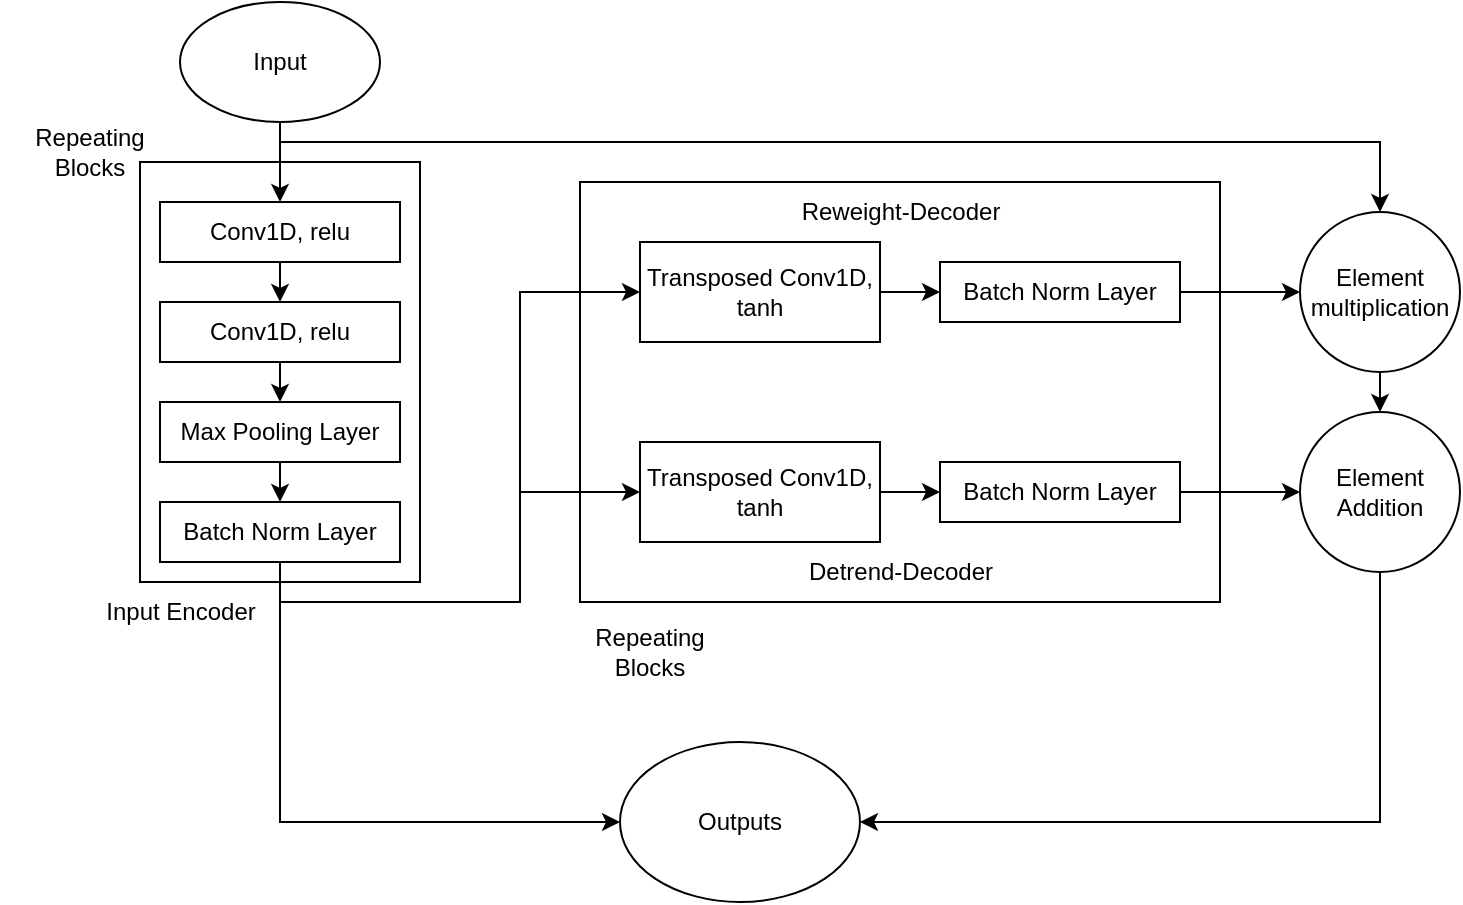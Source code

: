 <mxfile version="20.6.0" type="device"><diagram id="jW9Gw40NF_8DKSkPJpkj" name="Page-1"><mxGraphModel dx="1420" dy="1137" grid="1" gridSize="10" guides="1" tooltips="1" connect="1" arrows="1" fold="1" page="1" pageScale="1" pageWidth="850" pageHeight="1100" math="0" shadow="0"><root><mxCell id="0"/><mxCell id="1" parent="0"/><mxCell id="L0biOJr5DsiMiY9zY9Z5-3" style="edgeStyle=orthogonalEdgeStyle;rounded=0;orthogonalLoop=1;jettySize=auto;html=1;exitX=0.5;exitY=1;exitDx=0;exitDy=0;entryX=0.5;entryY=0;entryDx=0;entryDy=0;" parent="1" source="L0biOJr5DsiMiY9zY9Z5-1" target="L0biOJr5DsiMiY9zY9Z5-2" edge="1"><mxGeometry relative="1" as="geometry"/></mxCell><mxCell id="dCBWwSxwfOPo7E4ex9Pr-9" style="edgeStyle=orthogonalEdgeStyle;rounded=0;orthogonalLoop=1;jettySize=auto;html=1;exitX=0.5;exitY=1;exitDx=0;exitDy=0;" edge="1" parent="1" source="L0biOJr5DsiMiY9zY9Z5-1" target="i3F8fmulksTvUErpnrvE-8"><mxGeometry relative="1" as="geometry"><Array as="points"><mxPoint x="330" y="140"/><mxPoint x="880" y="140"/></Array></mxGeometry></mxCell><mxCell id="L0biOJr5DsiMiY9zY9Z5-1" value="Input" style="ellipse;whiteSpace=wrap;html=1;" parent="1" vertex="1"><mxGeometry x="280" y="70" width="100" height="60" as="geometry"/></mxCell><mxCell id="EJ4WbR5WMHNqQKE8ulVT-1" style="edgeStyle=orthogonalEdgeStyle;rounded=0;orthogonalLoop=1;jettySize=auto;html=1;exitX=0.5;exitY=1;exitDx=0;exitDy=0;entryX=0.5;entryY=0;entryDx=0;entryDy=0;" parent="1" source="L0biOJr5DsiMiY9zY9Z5-2" target="L0biOJr5DsiMiY9zY9Z5-4" edge="1"><mxGeometry relative="1" as="geometry"/></mxCell><mxCell id="L0biOJr5DsiMiY9zY9Z5-2" value="Conv1D, relu" style="rounded=0;whiteSpace=wrap;html=1;" parent="1" vertex="1"><mxGeometry x="270" y="170" width="120" height="30" as="geometry"/></mxCell><mxCell id="EJ4WbR5WMHNqQKE8ulVT-5" style="edgeStyle=orthogonalEdgeStyle;rounded=0;orthogonalLoop=1;jettySize=auto;html=1;exitX=0.5;exitY=1;exitDx=0;exitDy=0;entryX=0.5;entryY=0;entryDx=0;entryDy=0;fontSize=12;" parent="1" source="L0biOJr5DsiMiY9zY9Z5-4" target="EJ4WbR5WMHNqQKE8ulVT-4" edge="1"><mxGeometry relative="1" as="geometry"/></mxCell><mxCell id="L0biOJr5DsiMiY9zY9Z5-4" value="Conv1D, relu" style="rounded=0;whiteSpace=wrap;html=1;" parent="1" vertex="1"><mxGeometry x="270" y="220" width="120" height="30" as="geometry"/></mxCell><mxCell id="EJ4WbR5WMHNqQKE8ulVT-7" style="edgeStyle=orthogonalEdgeStyle;rounded=0;orthogonalLoop=1;jettySize=auto;html=1;exitX=0.5;exitY=1;exitDx=0;exitDy=0;entryX=0.5;entryY=0;entryDx=0;entryDy=0;fontSize=12;" parent="1" source="EJ4WbR5WMHNqQKE8ulVT-4" target="EJ4WbR5WMHNqQKE8ulVT-6" edge="1"><mxGeometry relative="1" as="geometry"/></mxCell><mxCell id="EJ4WbR5WMHNqQKE8ulVT-4" value="Max Pooling Layer" style="rounded=0;whiteSpace=wrap;html=1;fontSize=12;" parent="1" vertex="1"><mxGeometry x="270" y="270" width="120" height="30" as="geometry"/></mxCell><mxCell id="dCBWwSxwfOPo7E4ex9Pr-3" style="edgeStyle=orthogonalEdgeStyle;rounded=0;orthogonalLoop=1;jettySize=auto;html=1;exitX=0.5;exitY=1;exitDx=0;exitDy=0;entryX=0;entryY=0.5;entryDx=0;entryDy=0;" edge="1" parent="1" source="EJ4WbR5WMHNqQKE8ulVT-6" target="i3F8fmulksTvUErpnrvE-1"><mxGeometry relative="1" as="geometry"/></mxCell><mxCell id="dCBWwSxwfOPo7E4ex9Pr-7" style="edgeStyle=orthogonalEdgeStyle;rounded=0;orthogonalLoop=1;jettySize=auto;html=1;exitX=0.5;exitY=1;exitDx=0;exitDy=0;entryX=0;entryY=0.5;entryDx=0;entryDy=0;" edge="1" parent="1" source="EJ4WbR5WMHNqQKE8ulVT-6" target="dCBWwSxwfOPo7E4ex9Pr-5"><mxGeometry relative="1" as="geometry"/></mxCell><mxCell id="dCBWwSxwfOPo7E4ex9Pr-14" style="edgeStyle=orthogonalEdgeStyle;rounded=0;orthogonalLoop=1;jettySize=auto;html=1;exitX=0.5;exitY=1;exitDx=0;exitDy=0;entryX=0;entryY=0.5;entryDx=0;entryDy=0;" edge="1" parent="1" source="EJ4WbR5WMHNqQKE8ulVT-6" target="kVPhuUNQzlmePS05HVAB-15"><mxGeometry relative="1" as="geometry"/></mxCell><mxCell id="EJ4WbR5WMHNqQKE8ulVT-6" value="Batch Norm Layer" style="rounded=0;whiteSpace=wrap;html=1;fontSize=12;" parent="1" vertex="1"><mxGeometry x="270" y="320" width="120" height="30" as="geometry"/></mxCell><mxCell id="EJ4WbR5WMHNqQKE8ulVT-17" value="Repeating Blocks" style="text;html=1;strokeColor=none;fillColor=none;align=center;verticalAlign=middle;whiteSpace=wrap;rounded=0;labelBackgroundColor=none;fontSize=12;" parent="1" vertex="1"><mxGeometry x="190" y="130" width="90" height="30" as="geometry"/></mxCell><mxCell id="dCBWwSxwfOPo7E4ex9Pr-1" style="edgeStyle=orthogonalEdgeStyle;rounded=0;orthogonalLoop=1;jettySize=auto;html=1;exitX=1;exitY=0.5;exitDx=0;exitDy=0;entryX=0;entryY=0.5;entryDx=0;entryDy=0;" edge="1" parent="1" source="i3F8fmulksTvUErpnrvE-1" target="i3F8fmulksTvUErpnrvE-5"><mxGeometry relative="1" as="geometry"/></mxCell><mxCell id="i3F8fmulksTvUErpnrvE-1" value="Transposed Conv1D, tanh" style="rounded=0;whiteSpace=wrap;html=1;labelBackgroundColor=none;fontSize=12;fillColor=default;" parent="1" vertex="1"><mxGeometry x="510" y="190" width="120" height="50" as="geometry"/></mxCell><mxCell id="dCBWwSxwfOPo7E4ex9Pr-8" style="edgeStyle=orthogonalEdgeStyle;rounded=0;orthogonalLoop=1;jettySize=auto;html=1;entryX=0;entryY=0.5;entryDx=0;entryDy=0;" edge="1" parent="1" source="i3F8fmulksTvUErpnrvE-5" target="i3F8fmulksTvUErpnrvE-8"><mxGeometry relative="1" as="geometry"/></mxCell><mxCell id="i3F8fmulksTvUErpnrvE-5" value="Batch Norm Layer" style="rounded=0;whiteSpace=wrap;html=1;fontSize=12;" parent="1" vertex="1"><mxGeometry x="660" y="200" width="120" height="30" as="geometry"/></mxCell><mxCell id="dCBWwSxwfOPo7E4ex9Pr-11" style="edgeStyle=orthogonalEdgeStyle;rounded=0;orthogonalLoop=1;jettySize=auto;html=1;exitX=0.5;exitY=1;exitDx=0;exitDy=0;entryX=0.5;entryY=0;entryDx=0;entryDy=0;" edge="1" parent="1" source="i3F8fmulksTvUErpnrvE-8" target="kVPhuUNQzlmePS05HVAB-1"><mxGeometry relative="1" as="geometry"/></mxCell><mxCell id="i3F8fmulksTvUErpnrvE-8" value="Element multiplication" style="ellipse;whiteSpace=wrap;html=1;aspect=fixed;" parent="1" vertex="1"><mxGeometry x="840" y="175" width="80" height="80" as="geometry"/></mxCell><mxCell id="dCBWwSxwfOPo7E4ex9Pr-12" style="edgeStyle=orthogonalEdgeStyle;rounded=0;orthogonalLoop=1;jettySize=auto;html=1;exitX=0.5;exitY=1;exitDx=0;exitDy=0;entryX=1;entryY=0.5;entryDx=0;entryDy=0;" edge="1" parent="1" source="kVPhuUNQzlmePS05HVAB-1" target="kVPhuUNQzlmePS05HVAB-15"><mxGeometry relative="1" as="geometry"/></mxCell><mxCell id="kVPhuUNQzlmePS05HVAB-1" value="Element Addition" style="ellipse;whiteSpace=wrap;html=1;aspect=fixed;" parent="1" vertex="1"><mxGeometry x="840" y="275" width="80" height="80" as="geometry"/></mxCell><mxCell id="kVPhuUNQzlmePS05HVAB-4" value="Repeating Blocks" style="text;html=1;strokeColor=none;fillColor=none;align=center;verticalAlign=middle;whiteSpace=wrap;rounded=0;labelBackgroundColor=none;fontSize=12;" parent="1" vertex="1"><mxGeometry x="470" y="380" width="90" height="30" as="geometry"/></mxCell><mxCell id="kVPhuUNQzlmePS05HVAB-6" value="Input Encoder" style="text;html=1;align=center;verticalAlign=middle;resizable=0;points=[];autosize=1;strokeColor=none;fillColor=none;" parent="1" vertex="1"><mxGeometry x="230" y="360" width="100" height="30" as="geometry"/></mxCell><mxCell id="kVPhuUNQzlmePS05HVAB-9" value="" style="rounded=0;whiteSpace=wrap;html=1;labelBackgroundColor=none;fontSize=12;fillColor=none;" parent="1" vertex="1"><mxGeometry x="480" y="160" width="320" height="210" as="geometry"/></mxCell><mxCell id="kVPhuUNQzlmePS05HVAB-10" value="Detrend-Decoder" style="text;html=1;align=center;verticalAlign=middle;resizable=0;points=[];autosize=1;strokeColor=none;fillColor=none;" parent="1" vertex="1"><mxGeometry x="580" y="340" width="120" height="30" as="geometry"/></mxCell><mxCell id="kVPhuUNQzlmePS05HVAB-13" value="Reweight-Decoder" style="text;html=1;align=center;verticalAlign=middle;resizable=0;points=[];autosize=1;strokeColor=none;fillColor=none;" parent="1" vertex="1"><mxGeometry x="580" y="160" width="120" height="30" as="geometry"/></mxCell><mxCell id="kVPhuUNQzlmePS05HVAB-15" value="Outputs" style="ellipse;whiteSpace=wrap;html=1;" parent="1" vertex="1"><mxGeometry x="500" y="440" width="120" height="80" as="geometry"/></mxCell><mxCell id="dCBWwSxwfOPo7E4ex9Pr-4" style="edgeStyle=orthogonalEdgeStyle;rounded=0;orthogonalLoop=1;jettySize=auto;html=1;exitX=1;exitY=0.5;exitDx=0;exitDy=0;entryX=0;entryY=0.5;entryDx=0;entryDy=0;" edge="1" parent="1" source="dCBWwSxwfOPo7E4ex9Pr-5" target="dCBWwSxwfOPo7E4ex9Pr-6"><mxGeometry relative="1" as="geometry"/></mxCell><mxCell id="dCBWwSxwfOPo7E4ex9Pr-5" value="Transposed Conv1D, tanh" style="rounded=0;whiteSpace=wrap;html=1;labelBackgroundColor=none;fontSize=12;fillColor=default;" vertex="1" parent="1"><mxGeometry x="510" y="290" width="120" height="50" as="geometry"/></mxCell><mxCell id="dCBWwSxwfOPo7E4ex9Pr-10" style="edgeStyle=orthogonalEdgeStyle;rounded=0;orthogonalLoop=1;jettySize=auto;html=1;exitX=1;exitY=0.5;exitDx=0;exitDy=0;entryX=0;entryY=0.5;entryDx=0;entryDy=0;" edge="1" parent="1" source="dCBWwSxwfOPo7E4ex9Pr-6" target="kVPhuUNQzlmePS05HVAB-1"><mxGeometry relative="1" as="geometry"/></mxCell><mxCell id="dCBWwSxwfOPo7E4ex9Pr-6" value="Batch Norm Layer" style="rounded=0;whiteSpace=wrap;html=1;fontSize=12;" vertex="1" parent="1"><mxGeometry x="660" y="300" width="120" height="30" as="geometry"/></mxCell><mxCell id="dCBWwSxwfOPo7E4ex9Pr-13" value="" style="rounded=0;whiteSpace=wrap;html=1;labelBackgroundColor=none;fontSize=12;fillColor=none;" vertex="1" parent="1"><mxGeometry x="260" y="150" width="140" height="210" as="geometry"/></mxCell></root></mxGraphModel></diagram></mxfile>